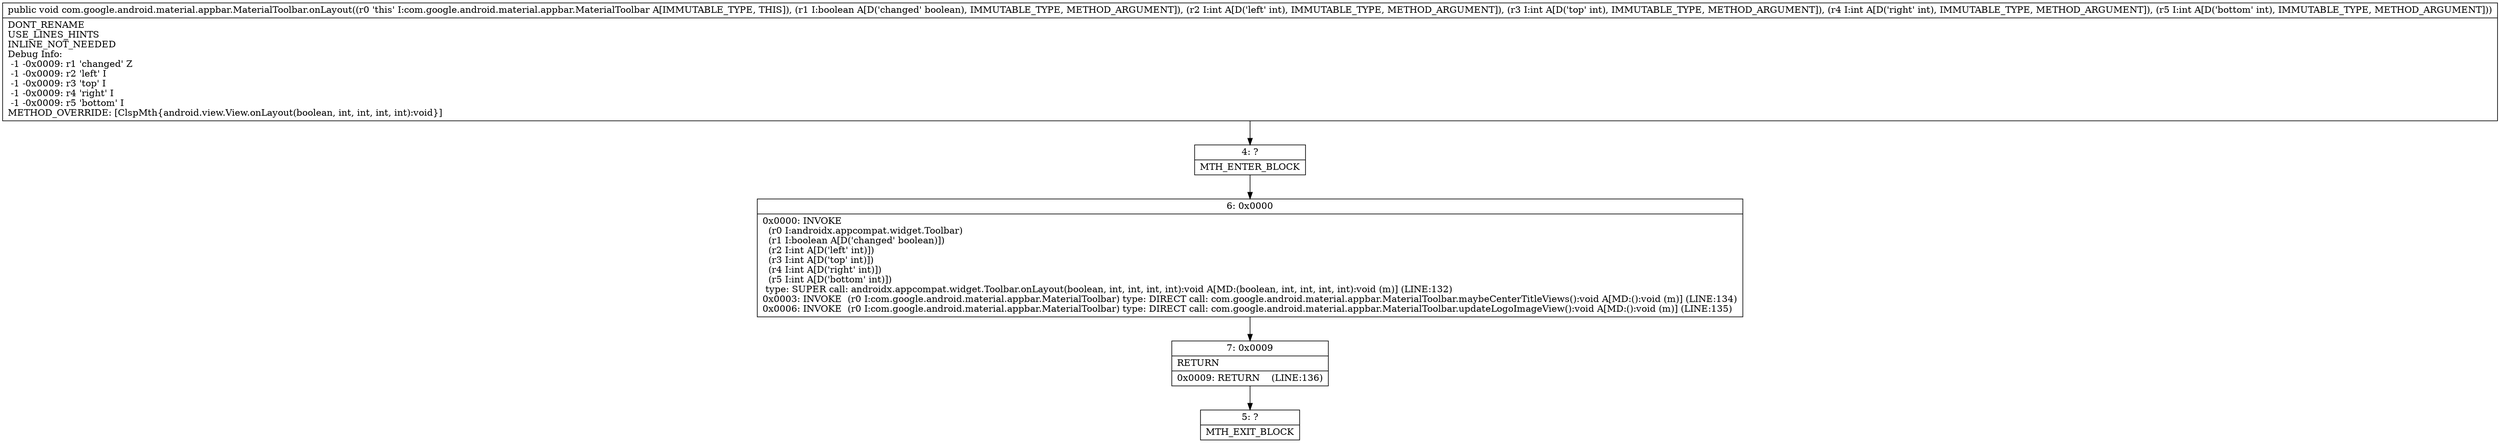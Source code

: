 digraph "CFG forcom.google.android.material.appbar.MaterialToolbar.onLayout(ZIIII)V" {
Node_4 [shape=record,label="{4\:\ ?|MTH_ENTER_BLOCK\l}"];
Node_6 [shape=record,label="{6\:\ 0x0000|0x0000: INVOKE  \l  (r0 I:androidx.appcompat.widget.Toolbar)\l  (r1 I:boolean A[D('changed' boolean)])\l  (r2 I:int A[D('left' int)])\l  (r3 I:int A[D('top' int)])\l  (r4 I:int A[D('right' int)])\l  (r5 I:int A[D('bottom' int)])\l type: SUPER call: androidx.appcompat.widget.Toolbar.onLayout(boolean, int, int, int, int):void A[MD:(boolean, int, int, int, int):void (m)] (LINE:132)\l0x0003: INVOKE  (r0 I:com.google.android.material.appbar.MaterialToolbar) type: DIRECT call: com.google.android.material.appbar.MaterialToolbar.maybeCenterTitleViews():void A[MD:():void (m)] (LINE:134)\l0x0006: INVOKE  (r0 I:com.google.android.material.appbar.MaterialToolbar) type: DIRECT call: com.google.android.material.appbar.MaterialToolbar.updateLogoImageView():void A[MD:():void (m)] (LINE:135)\l}"];
Node_7 [shape=record,label="{7\:\ 0x0009|RETURN\l|0x0009: RETURN    (LINE:136)\l}"];
Node_5 [shape=record,label="{5\:\ ?|MTH_EXIT_BLOCK\l}"];
MethodNode[shape=record,label="{public void com.google.android.material.appbar.MaterialToolbar.onLayout((r0 'this' I:com.google.android.material.appbar.MaterialToolbar A[IMMUTABLE_TYPE, THIS]), (r1 I:boolean A[D('changed' boolean), IMMUTABLE_TYPE, METHOD_ARGUMENT]), (r2 I:int A[D('left' int), IMMUTABLE_TYPE, METHOD_ARGUMENT]), (r3 I:int A[D('top' int), IMMUTABLE_TYPE, METHOD_ARGUMENT]), (r4 I:int A[D('right' int), IMMUTABLE_TYPE, METHOD_ARGUMENT]), (r5 I:int A[D('bottom' int), IMMUTABLE_TYPE, METHOD_ARGUMENT]))  | DONT_RENAME\lUSE_LINES_HINTS\lINLINE_NOT_NEEDED\lDebug Info:\l  \-1 \-0x0009: r1 'changed' Z\l  \-1 \-0x0009: r2 'left' I\l  \-1 \-0x0009: r3 'top' I\l  \-1 \-0x0009: r4 'right' I\l  \-1 \-0x0009: r5 'bottom' I\lMETHOD_OVERRIDE: [ClspMth\{android.view.View.onLayout(boolean, int, int, int, int):void\}]\l}"];
MethodNode -> Node_4;Node_4 -> Node_6;
Node_6 -> Node_7;
Node_7 -> Node_5;
}

